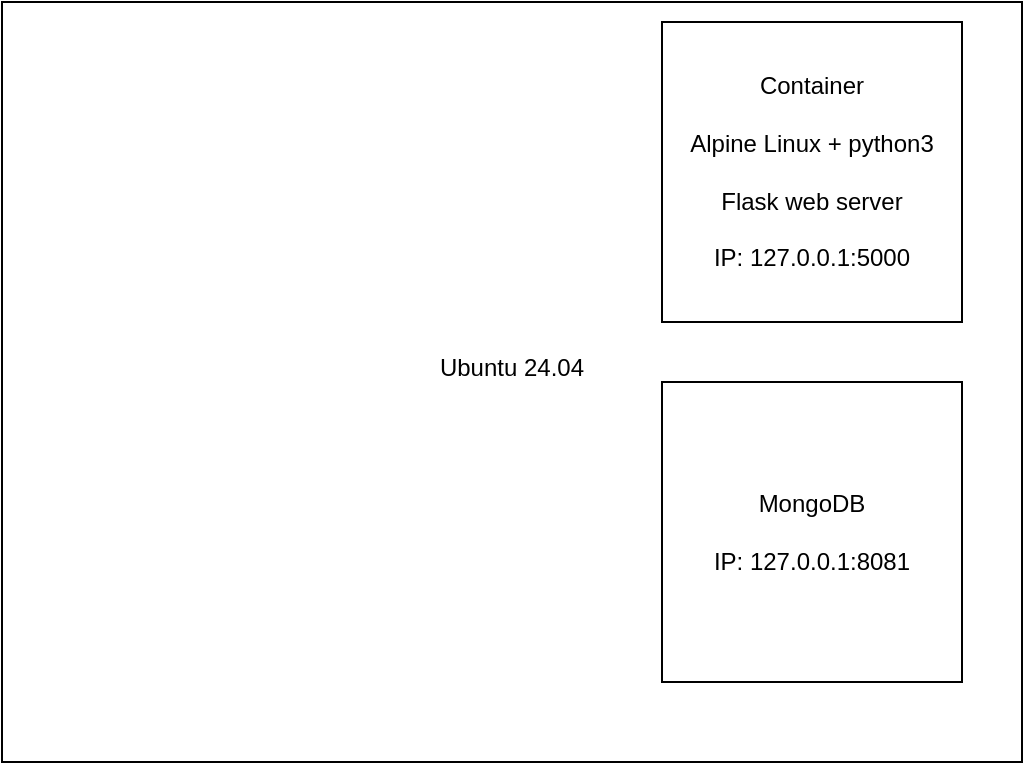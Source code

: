 <mxfile version="26.0.6">
  <diagram name="Page-1" id="B7iBly00r1M10-yXypeE">
    <mxGraphModel dx="989" dy="545" grid="1" gridSize="10" guides="1" tooltips="1" connect="1" arrows="1" fold="1" page="1" pageScale="1" pageWidth="850" pageHeight="1100" math="0" shadow="0">
      <root>
        <mxCell id="0" />
        <mxCell id="1" parent="0" />
        <mxCell id="bLaivBeO2kU0AsJOEq1G-1" value="&lt;div&gt;Ubuntu 24.04&lt;/div&gt;&lt;div&gt;&lt;br&gt;&lt;/div&gt;" style="rounded=0;whiteSpace=wrap;html=1;" parent="1" vertex="1">
          <mxGeometry x="110" y="190" width="510" height="380" as="geometry" />
        </mxCell>
        <mxCell id="bLaivBeO2kU0AsJOEq1G-2" value="&lt;div&gt;Container&lt;/div&gt;&lt;div&gt;&lt;br&gt;&lt;/div&gt;&lt;div&gt;Alpine Linux + python3&lt;/div&gt;&lt;div&gt;&lt;br&gt;&lt;/div&gt;&lt;div&gt;Flask web server&lt;/div&gt;&lt;div&gt;&lt;br&gt;&lt;/div&gt;&lt;div&gt;IP: 127.0.0.1:5000&lt;/div&gt;" style="whiteSpace=wrap;html=1;aspect=fixed;" parent="1" vertex="1">
          <mxGeometry x="440" y="200" width="150" height="150" as="geometry" />
        </mxCell>
        <mxCell id="kfzyKHz202Gi02qHzqS_-1" value="MongoDB&lt;div&gt;&lt;br&gt;&lt;/div&gt;&lt;div&gt;IP: 127.0.0.1:8081&lt;/div&gt;" style="whiteSpace=wrap;html=1;aspect=fixed;" vertex="1" parent="1">
          <mxGeometry x="440" y="380" width="150" height="150" as="geometry" />
        </mxCell>
      </root>
    </mxGraphModel>
  </diagram>
</mxfile>
